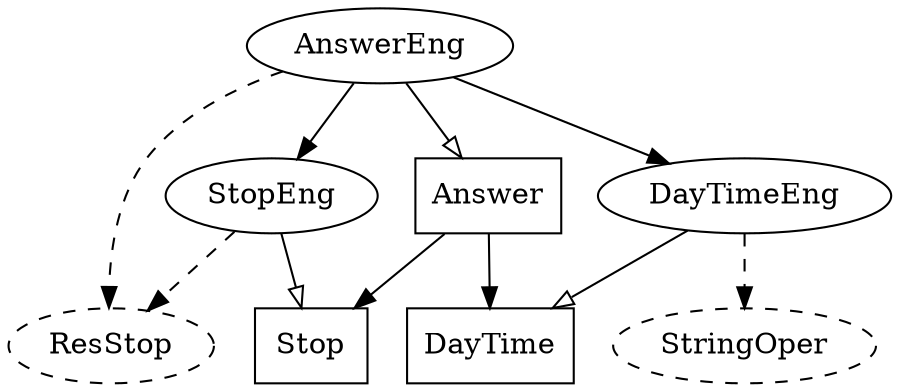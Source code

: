 digraph {
AnswerEng [ style = "solid", shape = "ellipse" ]
StopEng [ style = "solid", shape = "ellipse" ]
ResStop [ style = "dashed", shape = "ellipse" ]
DayTimeEng [ style = "solid", shape = "ellipse" ]
StringOper [ style = "dashed", shape = "ellipse" ]
Answer [ style = "solid", shape = "box" ]
Stop [ style = "solid", shape = "box" ]
DayTime [ style = "solid", shape = "box" ]
AnswerEng -> Answer [ style = "solid", arrowhead = "empty" ]
AnswerEng -> DayTimeEng [ style = "solid" ]
AnswerEng -> StopEng [ style = "solid" ]
AnswerEng -> ResStop [ style = "dashed" ]
StopEng -> Stop [ style = "solid", arrowhead = "empty" ]
StopEng -> ResStop [ style = "dashed" ]
DayTimeEng -> DayTime [ style = "solid", arrowhead = "empty" ]
DayTimeEng -> StringOper [ style = "dashed" ]
Answer -> DayTime [ style = "solid" ]
Answer -> Stop [ style = "solid" ]
}
